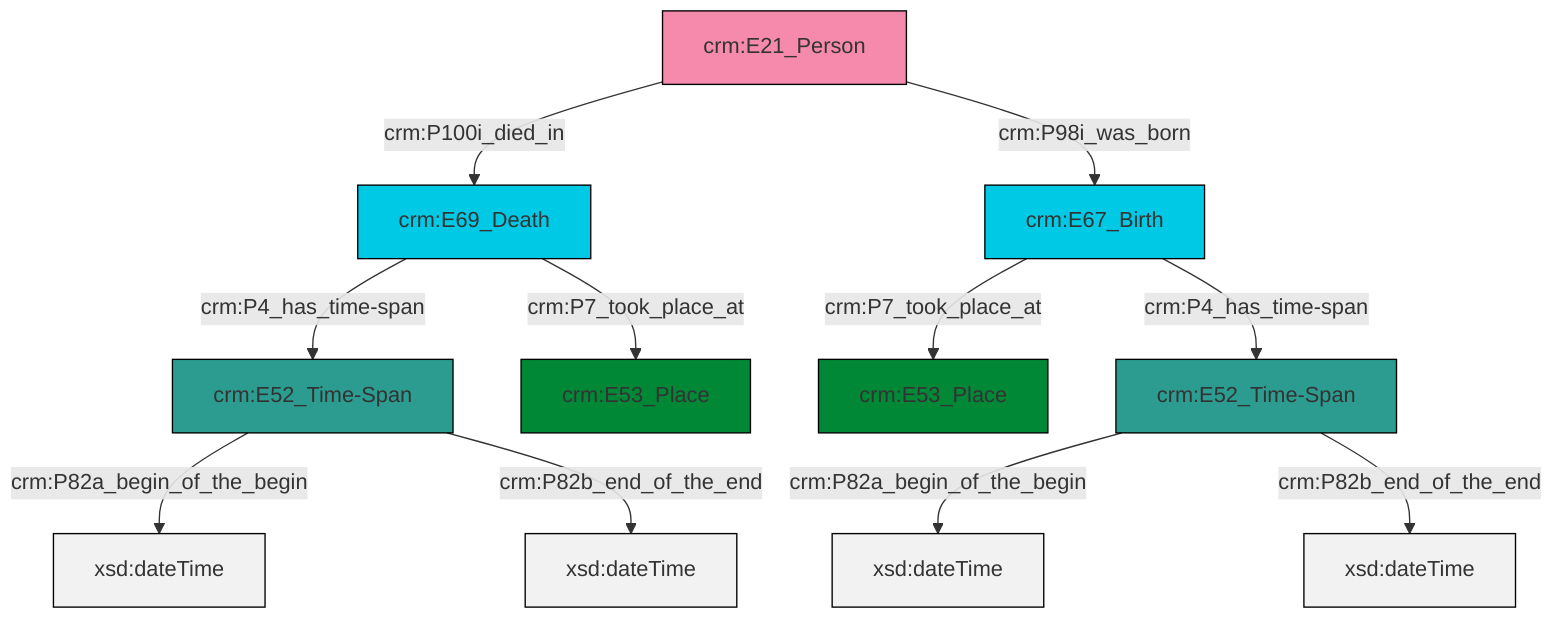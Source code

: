 graph TD
classDef Literal fill:#f2f2f2,stroke:#000000;
classDef CRM_Entity fill:#FFFFFF,stroke:#000000;
classDef Temporal_Entity fill:#00C9E6, stroke:#000000;
classDef Type fill:#E18312, stroke:#000000;
classDef Time-Span fill:#2C9C91, stroke:#000000;
classDef Appellation fill:#FFEB7F, stroke:#000000;
classDef Place fill:#008836, stroke:#000000;
classDef Persistent_Item fill:#B266B2, stroke:#000000;
classDef Conceptual_Object fill:#FFD700, stroke:#000000;
classDef Physical_Thing fill:#D2B48C, stroke:#000000;
classDef Actor fill:#f58aad, stroke:#000000;
classDef PC_Classes fill:#4ce600, stroke:#000000;
classDef Multi fill:#cccccc,stroke:#000000;

4["crm:E21_Person"]:::Actor -->|crm:P100i_died_in| 5["crm:E69_Death"]:::Temporal_Entity
5["crm:E69_Death"]:::Temporal_Entity -->|crm:P4_has_time-span| 6["crm:E52_Time-Span"]:::Time-Span
7["crm:E52_Time-Span"]:::Time-Span -->|crm:P82a_begin_of_the_begin| 8[xsd:dateTime]:::Literal
9["crm:E67_Birth"]:::Temporal_Entity -->|crm:P7_took_place_at| 2["crm:E53_Place"]:::Place
4["crm:E21_Person"]:::Actor -->|crm:P98i_was_born| 9["crm:E67_Birth"]:::Temporal_Entity
7["crm:E52_Time-Span"]:::Time-Span -->|crm:P82b_end_of_the_end| 12[xsd:dateTime]:::Literal
9["crm:E67_Birth"]:::Temporal_Entity -->|crm:P4_has_time-span| 7["crm:E52_Time-Span"]:::Time-Span
6["crm:E52_Time-Span"]:::Time-Span -->|crm:P82a_begin_of_the_begin| 15[xsd:dateTime]:::Literal
6["crm:E52_Time-Span"]:::Time-Span -->|crm:P82b_end_of_the_end| 16[xsd:dateTime]:::Literal
5["crm:E69_Death"]:::Temporal_Entity -->|crm:P7_took_place_at| 0["crm:E53_Place"]:::Place